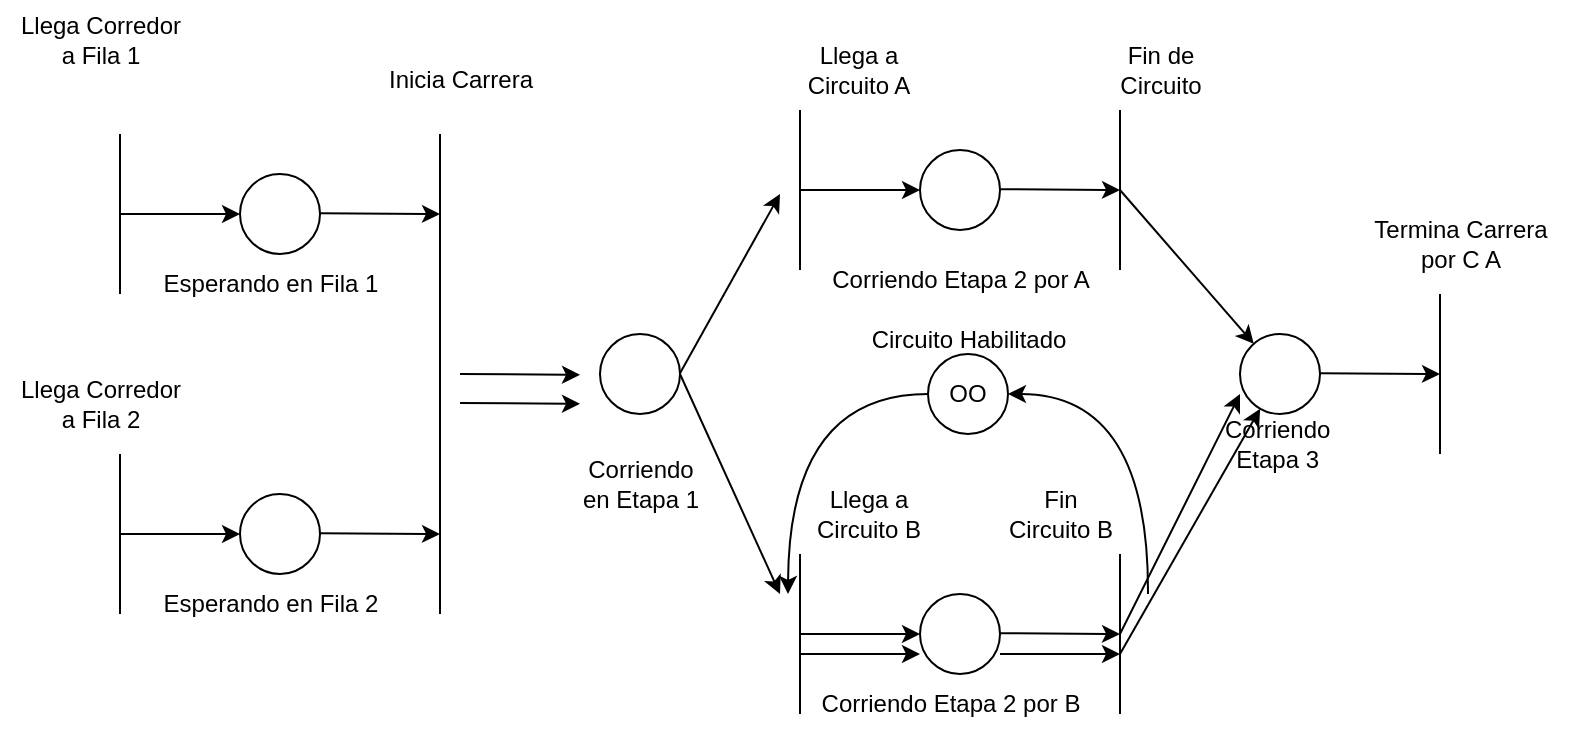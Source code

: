 <mxfile version="24.7.17">
  <diagram name="Página-1" id="nuRWEmFwOqqs6exoIcC6">
    <mxGraphModel dx="733" dy="443" grid="1" gridSize="10" guides="1" tooltips="1" connect="1" arrows="1" fold="1" page="1" pageScale="1" pageWidth="827" pageHeight="1169" math="0" shadow="0">
      <root>
        <mxCell id="0" />
        <mxCell id="1" parent="0" />
        <mxCell id="oNiTg75NSBp_3wvNN7zK-2" value="Llega Corredor&lt;div&gt;a Fila 1&lt;/div&gt;" style="text;html=1;align=center;verticalAlign=middle;resizable=0;points=[];autosize=1;strokeColor=none;fillColor=none;" vertex="1" parent="1">
          <mxGeometry x="20" y="133" width="100" height="40" as="geometry" />
        </mxCell>
        <mxCell id="oNiTg75NSBp_3wvNN7zK-3" value="Llega Corredor&lt;div&gt;a Fila 2&lt;/div&gt;" style="text;html=1;align=center;verticalAlign=middle;resizable=0;points=[];autosize=1;strokeColor=none;fillColor=none;" vertex="1" parent="1">
          <mxGeometry x="20" y="315" width="100" height="40" as="geometry" />
        </mxCell>
        <mxCell id="oNiTg75NSBp_3wvNN7zK-4" value="" style="endArrow=none;html=1;rounded=0;" edge="1" parent="1">
          <mxGeometry width="50" height="50" relative="1" as="geometry">
            <mxPoint x="80" y="280" as="sourcePoint" />
            <mxPoint x="80" y="200" as="targetPoint" />
          </mxGeometry>
        </mxCell>
        <mxCell id="oNiTg75NSBp_3wvNN7zK-5" value="" style="endArrow=classic;html=1;rounded=0;" edge="1" parent="1">
          <mxGeometry width="50" height="50" relative="1" as="geometry">
            <mxPoint x="80" y="240" as="sourcePoint" />
            <mxPoint x="140" y="240" as="targetPoint" />
          </mxGeometry>
        </mxCell>
        <mxCell id="oNiTg75NSBp_3wvNN7zK-6" value="" style="endArrow=none;html=1;rounded=0;" edge="1" parent="1">
          <mxGeometry width="50" height="50" relative="1" as="geometry">
            <mxPoint x="80" y="440" as="sourcePoint" />
            <mxPoint x="80" y="360" as="targetPoint" />
          </mxGeometry>
        </mxCell>
        <mxCell id="oNiTg75NSBp_3wvNN7zK-7" value="" style="endArrow=classic;html=1;rounded=0;" edge="1" parent="1">
          <mxGeometry width="50" height="50" relative="1" as="geometry">
            <mxPoint x="80" y="400" as="sourcePoint" />
            <mxPoint x="140" y="400" as="targetPoint" />
          </mxGeometry>
        </mxCell>
        <mxCell id="oNiTg75NSBp_3wvNN7zK-8" value="" style="ellipse;whiteSpace=wrap;html=1;aspect=fixed;" vertex="1" parent="1">
          <mxGeometry x="140.0" y="220" width="40" height="40" as="geometry" />
        </mxCell>
        <mxCell id="oNiTg75NSBp_3wvNN7zK-9" value="" style="endArrow=none;html=1;rounded=0;" edge="1" parent="1">
          <mxGeometry width="50" height="50" relative="1" as="geometry">
            <mxPoint x="240" y="370" as="sourcePoint" />
            <mxPoint x="240.0" y="200" as="targetPoint" />
          </mxGeometry>
        </mxCell>
        <mxCell id="oNiTg75NSBp_3wvNN7zK-11" value="" style="endArrow=classic;html=1;rounded=0;" edge="1" parent="1">
          <mxGeometry width="50" height="50" relative="1" as="geometry">
            <mxPoint x="180.0" y="239.58" as="sourcePoint" />
            <mxPoint x="240.0" y="240" as="targetPoint" />
          </mxGeometry>
        </mxCell>
        <mxCell id="oNiTg75NSBp_3wvNN7zK-12" value="" style="ellipse;whiteSpace=wrap;html=1;aspect=fixed;" vertex="1" parent="1">
          <mxGeometry x="140.0" y="380" width="40" height="40" as="geometry" />
        </mxCell>
        <mxCell id="oNiTg75NSBp_3wvNN7zK-13" value="" style="endArrow=none;html=1;rounded=0;" edge="1" parent="1">
          <mxGeometry width="50" height="50" relative="1" as="geometry">
            <mxPoint x="240.0" y="440" as="sourcePoint" />
            <mxPoint x="240.0" y="360" as="targetPoint" />
          </mxGeometry>
        </mxCell>
        <mxCell id="oNiTg75NSBp_3wvNN7zK-15" value="" style="endArrow=classic;html=1;rounded=0;" edge="1" parent="1">
          <mxGeometry width="50" height="50" relative="1" as="geometry">
            <mxPoint x="180.0" y="399.58" as="sourcePoint" />
            <mxPoint x="240.0" y="400" as="targetPoint" />
          </mxGeometry>
        </mxCell>
        <mxCell id="oNiTg75NSBp_3wvNN7zK-16" value="Esperando en Fila 1" style="text;html=1;align=center;verticalAlign=middle;resizable=0;points=[];autosize=1;strokeColor=none;fillColor=none;" vertex="1" parent="1">
          <mxGeometry x="90" y="260" width="130" height="30" as="geometry" />
        </mxCell>
        <mxCell id="oNiTg75NSBp_3wvNN7zK-17" value="Esperando en Fila 2" style="text;html=1;align=center;verticalAlign=middle;resizable=0;points=[];autosize=1;strokeColor=none;fillColor=none;" vertex="1" parent="1">
          <mxGeometry x="90" y="420" width="130" height="30" as="geometry" />
        </mxCell>
        <mxCell id="oNiTg75NSBp_3wvNN7zK-18" value="Inicia Carrera" style="text;html=1;align=center;verticalAlign=middle;resizable=0;points=[];autosize=1;strokeColor=none;fillColor=none;" vertex="1" parent="1">
          <mxGeometry x="200" y="158" width="100" height="30" as="geometry" />
        </mxCell>
        <mxCell id="oNiTg75NSBp_3wvNN7zK-19" value="" style="endArrow=classic;html=1;rounded=0;" edge="1" parent="1">
          <mxGeometry width="50" height="50" relative="1" as="geometry">
            <mxPoint x="250.0" y="320" as="sourcePoint" />
            <mxPoint x="310.0" y="320.42" as="targetPoint" />
          </mxGeometry>
        </mxCell>
        <mxCell id="oNiTg75NSBp_3wvNN7zK-20" value="" style="ellipse;whiteSpace=wrap;html=1;aspect=fixed;" vertex="1" parent="1">
          <mxGeometry x="320.0" y="300" width="40" height="40" as="geometry" />
        </mxCell>
        <mxCell id="oNiTg75NSBp_3wvNN7zK-21" value="" style="endArrow=none;html=1;rounded=0;" edge="1" parent="1">
          <mxGeometry width="50" height="50" relative="1" as="geometry">
            <mxPoint x="420.0" y="268" as="sourcePoint" />
            <mxPoint x="420.0" y="188" as="targetPoint" />
          </mxGeometry>
        </mxCell>
        <mxCell id="oNiTg75NSBp_3wvNN7zK-22" value="" style="endArrow=classic;html=1;rounded=0;" edge="1" parent="1">
          <mxGeometry width="50" height="50" relative="1" as="geometry">
            <mxPoint x="420.0" y="228" as="sourcePoint" />
            <mxPoint x="480.0" y="228" as="targetPoint" />
          </mxGeometry>
        </mxCell>
        <mxCell id="oNiTg75NSBp_3wvNN7zK-23" value="" style="endArrow=classic;html=1;rounded=0;" edge="1" parent="1">
          <mxGeometry width="50" height="50" relative="1" as="geometry">
            <mxPoint x="360.0" y="319.58" as="sourcePoint" />
            <mxPoint x="410" y="230" as="targetPoint" />
          </mxGeometry>
        </mxCell>
        <mxCell id="oNiTg75NSBp_3wvNN7zK-24" value="Corriendo&lt;div&gt;en Etapa 1&lt;/div&gt;" style="text;html=1;align=center;verticalAlign=middle;resizable=0;points=[];autosize=1;strokeColor=none;fillColor=none;" vertex="1" parent="1">
          <mxGeometry x="300" y="355" width="80" height="40" as="geometry" />
        </mxCell>
        <mxCell id="oNiTg75NSBp_3wvNN7zK-25" value="" style="endArrow=classic;html=1;rounded=0;exitX=1;exitY=0.5;exitDx=0;exitDy=0;" edge="1" parent="1" source="oNiTg75NSBp_3wvNN7zK-20">
          <mxGeometry width="50" height="50" relative="1" as="geometry">
            <mxPoint x="370.0" y="329.58" as="sourcePoint" />
            <mxPoint x="410" y="430" as="targetPoint" />
          </mxGeometry>
        </mxCell>
        <mxCell id="oNiTg75NSBp_3wvNN7zK-26" value="" style="endArrow=none;html=1;rounded=0;" edge="1" parent="1">
          <mxGeometry width="50" height="50" relative="1" as="geometry">
            <mxPoint x="420" y="490" as="sourcePoint" />
            <mxPoint x="420" y="410" as="targetPoint" />
          </mxGeometry>
        </mxCell>
        <mxCell id="oNiTg75NSBp_3wvNN7zK-27" value="" style="endArrow=classic;html=1;rounded=0;" edge="1" parent="1">
          <mxGeometry width="50" height="50" relative="1" as="geometry">
            <mxPoint x="420" y="450" as="sourcePoint" />
            <mxPoint x="480" y="450" as="targetPoint" />
          </mxGeometry>
        </mxCell>
        <mxCell id="oNiTg75NSBp_3wvNN7zK-28" value="" style="ellipse;whiteSpace=wrap;html=1;aspect=fixed;" vertex="1" parent="1">
          <mxGeometry x="480.0" y="208" width="40" height="40" as="geometry" />
        </mxCell>
        <mxCell id="oNiTg75NSBp_3wvNN7zK-29" value="" style="endArrow=none;html=1;rounded=0;" edge="1" parent="1">
          <mxGeometry width="50" height="50" relative="1" as="geometry">
            <mxPoint x="580.0" y="268" as="sourcePoint" />
            <mxPoint x="580.0" y="188" as="targetPoint" />
          </mxGeometry>
        </mxCell>
        <mxCell id="oNiTg75NSBp_3wvNN7zK-30" value="" style="endArrow=classic;html=1;rounded=0;" edge="1" parent="1" target="oNiTg75NSBp_3wvNN7zK-40">
          <mxGeometry width="50" height="50" relative="1" as="geometry">
            <mxPoint x="580.0" y="228" as="sourcePoint" />
            <mxPoint x="640.0" y="228" as="targetPoint" />
          </mxGeometry>
        </mxCell>
        <mxCell id="oNiTg75NSBp_3wvNN7zK-31" value="" style="endArrow=classic;html=1;rounded=0;" edge="1" parent="1">
          <mxGeometry width="50" height="50" relative="1" as="geometry">
            <mxPoint x="520.0" y="227.58" as="sourcePoint" />
            <mxPoint x="580.0" y="228" as="targetPoint" />
          </mxGeometry>
        </mxCell>
        <mxCell id="oNiTg75NSBp_3wvNN7zK-32" value="" style="ellipse;whiteSpace=wrap;html=1;aspect=fixed;" vertex="1" parent="1">
          <mxGeometry x="480.0" y="430" width="40" height="40" as="geometry" />
        </mxCell>
        <mxCell id="oNiTg75NSBp_3wvNN7zK-33" value="" style="endArrow=none;html=1;rounded=0;" edge="1" parent="1">
          <mxGeometry width="50" height="50" relative="1" as="geometry">
            <mxPoint x="580.0" y="490" as="sourcePoint" />
            <mxPoint x="580.0" y="410" as="targetPoint" />
          </mxGeometry>
        </mxCell>
        <mxCell id="oNiTg75NSBp_3wvNN7zK-34" value="" style="endArrow=classic;html=1;rounded=0;" edge="1" parent="1">
          <mxGeometry width="50" height="50" relative="1" as="geometry">
            <mxPoint x="580.0" y="450" as="sourcePoint" />
            <mxPoint x="640" y="330" as="targetPoint" />
          </mxGeometry>
        </mxCell>
        <mxCell id="oNiTg75NSBp_3wvNN7zK-35" value="" style="endArrow=classic;html=1;rounded=0;" edge="1" parent="1">
          <mxGeometry width="50" height="50" relative="1" as="geometry">
            <mxPoint x="520.0" y="449.58" as="sourcePoint" />
            <mxPoint x="580.0" y="450" as="targetPoint" />
          </mxGeometry>
        </mxCell>
        <mxCell id="oNiTg75NSBp_3wvNN7zK-36" value="Llega a&lt;div&gt;Circuito A&lt;/div&gt;" style="text;html=1;align=center;verticalAlign=middle;resizable=0;points=[];autosize=1;strokeColor=none;fillColor=none;" vertex="1" parent="1">
          <mxGeometry x="414" y="148" width="70" height="40" as="geometry" />
        </mxCell>
        <mxCell id="oNiTg75NSBp_3wvNN7zK-37" value="Llega a&lt;div&gt;Circuito B&lt;/div&gt;" style="text;html=1;align=center;verticalAlign=middle;resizable=0;points=[];autosize=1;strokeColor=none;fillColor=none;" vertex="1" parent="1">
          <mxGeometry x="414" y="370" width="80" height="40" as="geometry" />
        </mxCell>
        <mxCell id="oNiTg75NSBp_3wvNN7zK-38" value="Corriendo Etapa 2 por A" style="text;html=1;align=center;verticalAlign=middle;resizable=0;points=[];autosize=1;strokeColor=none;fillColor=none;" vertex="1" parent="1">
          <mxGeometry x="425" y="258" width="150" height="30" as="geometry" />
        </mxCell>
        <mxCell id="oNiTg75NSBp_3wvNN7zK-39" value="Fin de&lt;div&gt;Circuito&lt;/div&gt;" style="text;html=1;align=center;verticalAlign=middle;resizable=0;points=[];autosize=1;strokeColor=none;fillColor=none;" vertex="1" parent="1">
          <mxGeometry x="570" y="148" width="60" height="40" as="geometry" />
        </mxCell>
        <mxCell id="oNiTg75NSBp_3wvNN7zK-40" value="" style="ellipse;whiteSpace=wrap;html=1;aspect=fixed;" vertex="1" parent="1">
          <mxGeometry x="640.0" y="300" width="40" height="40" as="geometry" />
        </mxCell>
        <mxCell id="oNiTg75NSBp_3wvNN7zK-41" value="" style="endArrow=none;html=1;rounded=0;" edge="1" parent="1">
          <mxGeometry width="50" height="50" relative="1" as="geometry">
            <mxPoint x="740.0" y="360" as="sourcePoint" />
            <mxPoint x="740.0" y="280" as="targetPoint" />
          </mxGeometry>
        </mxCell>
        <mxCell id="oNiTg75NSBp_3wvNN7zK-43" value="" style="endArrow=classic;html=1;rounded=0;" edge="1" parent="1">
          <mxGeometry width="50" height="50" relative="1" as="geometry">
            <mxPoint x="680.0" y="319.58" as="sourcePoint" />
            <mxPoint x="740.0" y="320" as="targetPoint" />
          </mxGeometry>
        </mxCell>
        <mxCell id="oNiTg75NSBp_3wvNN7zK-44" value="Corriendo&amp;nbsp;&lt;div&gt;Etapa 3&amp;nbsp;&lt;/div&gt;" style="text;html=1;align=center;verticalAlign=middle;resizable=0;points=[];autosize=1;strokeColor=none;fillColor=none;" vertex="1" parent="1">
          <mxGeometry x="620" y="335" width="80" height="40" as="geometry" />
        </mxCell>
        <mxCell id="oNiTg75NSBp_3wvNN7zK-45" value="Termina Carrera&lt;div&gt;por C A&lt;/div&gt;" style="text;html=1;align=center;verticalAlign=middle;resizable=0;points=[];autosize=1;strokeColor=none;fillColor=none;" vertex="1" parent="1">
          <mxGeometry x="695" y="235" width="110" height="40" as="geometry" />
        </mxCell>
        <mxCell id="oNiTg75NSBp_3wvNN7zK-46" value="" style="endArrow=classic;html=1;rounded=0;" edge="1" parent="1">
          <mxGeometry width="50" height="50" relative="1" as="geometry">
            <mxPoint x="250.0" y="334.5" as="sourcePoint" />
            <mxPoint x="310.0" y="334.92" as="targetPoint" />
          </mxGeometry>
        </mxCell>
        <mxCell id="oNiTg75NSBp_3wvNN7zK-47" style="edgeStyle=orthogonalEdgeStyle;rounded=0;orthogonalLoop=1;jettySize=auto;html=1;curved=1;" edge="1" source="oNiTg75NSBp_3wvNN7zK-49" parent="1">
          <mxGeometry relative="1" as="geometry">
            <mxPoint x="414" y="430" as="targetPoint" />
          </mxGeometry>
        </mxCell>
        <mxCell id="oNiTg75NSBp_3wvNN7zK-48" style="edgeStyle=orthogonalEdgeStyle;rounded=0;orthogonalLoop=1;jettySize=auto;html=1;curved=1;endArrow=none;endFill=0;startArrow=classic;startFill=1;" edge="1" source="oNiTg75NSBp_3wvNN7zK-49" parent="1">
          <mxGeometry relative="1" as="geometry">
            <mxPoint x="594" y="430" as="targetPoint" />
          </mxGeometry>
        </mxCell>
        <mxCell id="oNiTg75NSBp_3wvNN7zK-49" value="OO" style="ellipse;whiteSpace=wrap;html=1;aspect=fixed;" vertex="1" parent="1">
          <mxGeometry x="484" y="310" width="40" height="40" as="geometry" />
        </mxCell>
        <mxCell id="oNiTg75NSBp_3wvNN7zK-50" value="Circuito Habilitado" style="text;html=1;align=center;verticalAlign=middle;resizable=0;points=[];autosize=1;strokeColor=none;fillColor=none;" vertex="1" parent="1">
          <mxGeometry x="444" y="288" width="120" height="30" as="geometry" />
        </mxCell>
        <mxCell id="oNiTg75NSBp_3wvNN7zK-51" value="" style="endArrow=classic;html=1;rounded=0;" edge="1" parent="1">
          <mxGeometry width="50" height="50" relative="1" as="geometry">
            <mxPoint x="420" y="460" as="sourcePoint" />
            <mxPoint x="480" y="460" as="targetPoint" />
          </mxGeometry>
        </mxCell>
        <mxCell id="oNiTg75NSBp_3wvNN7zK-52" value="" style="endArrow=classic;html=1;rounded=0;" edge="1" parent="1">
          <mxGeometry width="50" height="50" relative="1" as="geometry">
            <mxPoint x="520" y="460" as="sourcePoint" />
            <mxPoint x="580" y="460" as="targetPoint" />
          </mxGeometry>
        </mxCell>
        <mxCell id="oNiTg75NSBp_3wvNN7zK-53" value="" style="endArrow=classic;html=1;rounded=0;" edge="1" parent="1" target="oNiTg75NSBp_3wvNN7zK-40">
          <mxGeometry width="50" height="50" relative="1" as="geometry">
            <mxPoint x="580" y="460" as="sourcePoint" />
            <mxPoint x="640" y="460" as="targetPoint" />
          </mxGeometry>
        </mxCell>
        <mxCell id="oNiTg75NSBp_3wvNN7zK-54" value="Fin&lt;div&gt;Circuito B&lt;/div&gt;" style="text;html=1;align=center;verticalAlign=middle;resizable=0;points=[];autosize=1;strokeColor=none;fillColor=none;" vertex="1" parent="1">
          <mxGeometry x="510" y="370" width="80" height="40" as="geometry" />
        </mxCell>
        <mxCell id="oNiTg75NSBp_3wvNN7zK-55" value="Corriendo Etapa 2 por B" style="text;html=1;align=center;verticalAlign=middle;resizable=0;points=[];autosize=1;strokeColor=none;fillColor=none;" vertex="1" parent="1">
          <mxGeometry x="420" y="470" width="150" height="30" as="geometry" />
        </mxCell>
      </root>
    </mxGraphModel>
  </diagram>
</mxfile>
